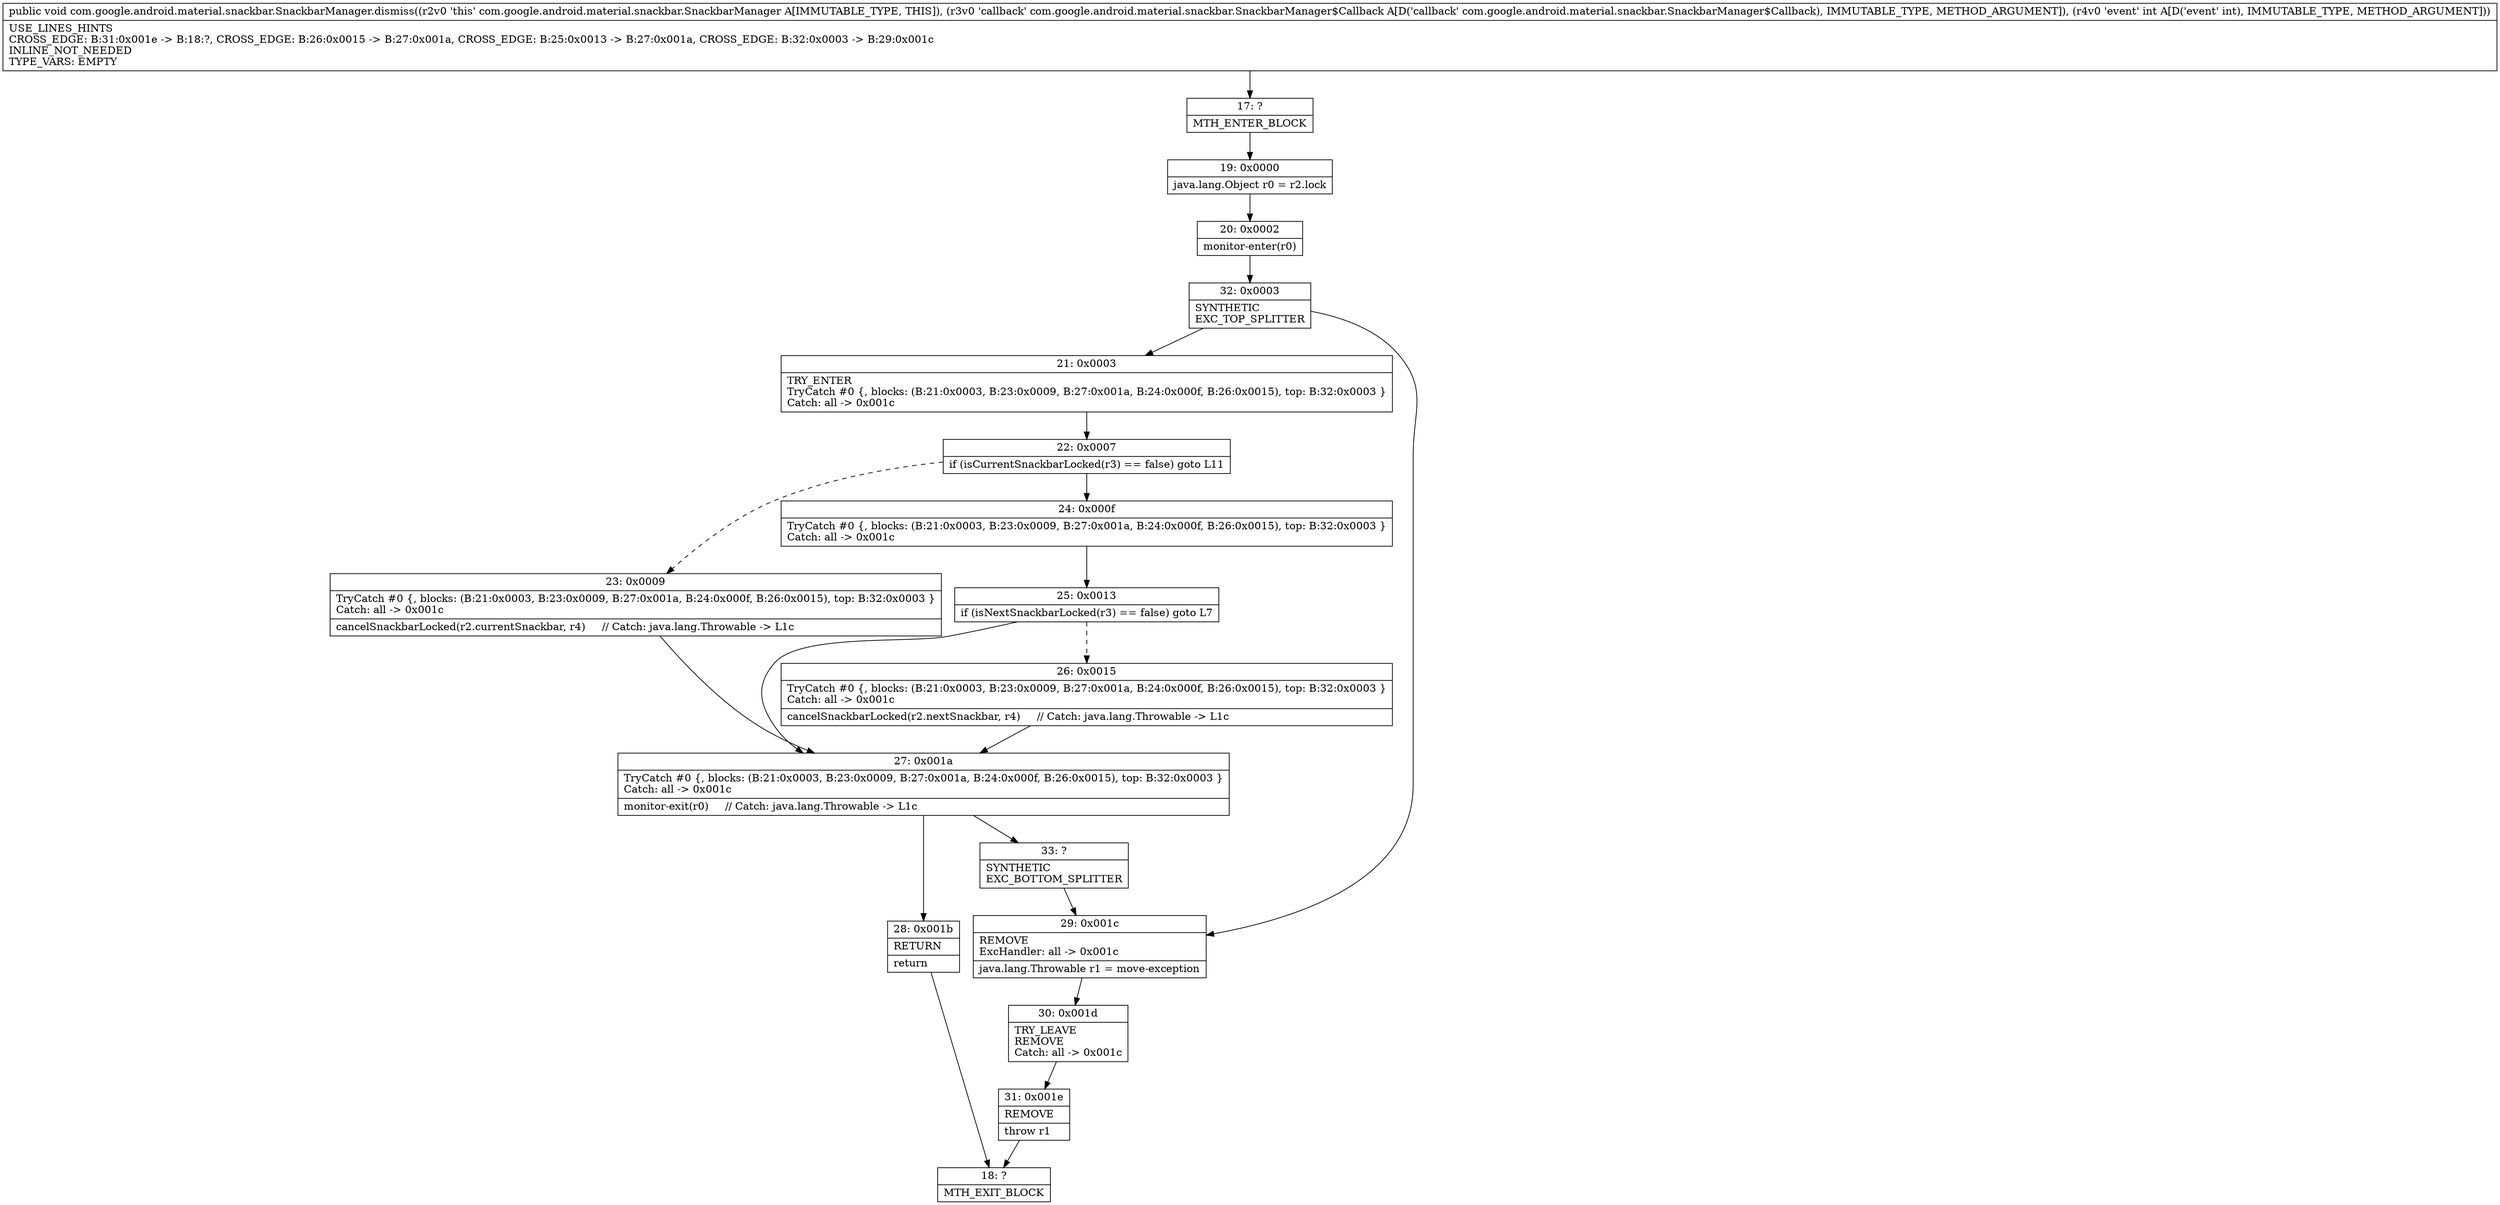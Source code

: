 digraph "CFG forcom.google.android.material.snackbar.SnackbarManager.dismiss(Lcom\/google\/android\/material\/snackbar\/SnackbarManager$Callback;I)V" {
Node_17 [shape=record,label="{17\:\ ?|MTH_ENTER_BLOCK\l}"];
Node_19 [shape=record,label="{19\:\ 0x0000|java.lang.Object r0 = r2.lock\l}"];
Node_20 [shape=record,label="{20\:\ 0x0002|monitor\-enter(r0)\l}"];
Node_32 [shape=record,label="{32\:\ 0x0003|SYNTHETIC\lEXC_TOP_SPLITTER\l}"];
Node_21 [shape=record,label="{21\:\ 0x0003|TRY_ENTER\lTryCatch #0 \{, blocks: (B:21:0x0003, B:23:0x0009, B:27:0x001a, B:24:0x000f, B:26:0x0015), top: B:32:0x0003 \}\lCatch: all \-\> 0x001c\l}"];
Node_22 [shape=record,label="{22\:\ 0x0007|if (isCurrentSnackbarLocked(r3) == false) goto L11\l}"];
Node_23 [shape=record,label="{23\:\ 0x0009|TryCatch #0 \{, blocks: (B:21:0x0003, B:23:0x0009, B:27:0x001a, B:24:0x000f, B:26:0x0015), top: B:32:0x0003 \}\lCatch: all \-\> 0x001c\l|cancelSnackbarLocked(r2.currentSnackbar, r4)     \/\/ Catch: java.lang.Throwable \-\> L1c\l}"];
Node_27 [shape=record,label="{27\:\ 0x001a|TryCatch #0 \{, blocks: (B:21:0x0003, B:23:0x0009, B:27:0x001a, B:24:0x000f, B:26:0x0015), top: B:32:0x0003 \}\lCatch: all \-\> 0x001c\l|monitor\-exit(r0)     \/\/ Catch: java.lang.Throwable \-\> L1c\l}"];
Node_28 [shape=record,label="{28\:\ 0x001b|RETURN\l|return\l}"];
Node_18 [shape=record,label="{18\:\ ?|MTH_EXIT_BLOCK\l}"];
Node_33 [shape=record,label="{33\:\ ?|SYNTHETIC\lEXC_BOTTOM_SPLITTER\l}"];
Node_24 [shape=record,label="{24\:\ 0x000f|TryCatch #0 \{, blocks: (B:21:0x0003, B:23:0x0009, B:27:0x001a, B:24:0x000f, B:26:0x0015), top: B:32:0x0003 \}\lCatch: all \-\> 0x001c\l}"];
Node_25 [shape=record,label="{25\:\ 0x0013|if (isNextSnackbarLocked(r3) == false) goto L7\l}"];
Node_26 [shape=record,label="{26\:\ 0x0015|TryCatch #0 \{, blocks: (B:21:0x0003, B:23:0x0009, B:27:0x001a, B:24:0x000f, B:26:0x0015), top: B:32:0x0003 \}\lCatch: all \-\> 0x001c\l|cancelSnackbarLocked(r2.nextSnackbar, r4)     \/\/ Catch: java.lang.Throwable \-\> L1c\l}"];
Node_29 [shape=record,label="{29\:\ 0x001c|REMOVE\lExcHandler: all \-\> 0x001c\l|java.lang.Throwable r1 = move\-exception\l}"];
Node_30 [shape=record,label="{30\:\ 0x001d|TRY_LEAVE\lREMOVE\lCatch: all \-\> 0x001c\l}"];
Node_31 [shape=record,label="{31\:\ 0x001e|REMOVE\l|throw r1\l}"];
MethodNode[shape=record,label="{public void com.google.android.material.snackbar.SnackbarManager.dismiss((r2v0 'this' com.google.android.material.snackbar.SnackbarManager A[IMMUTABLE_TYPE, THIS]), (r3v0 'callback' com.google.android.material.snackbar.SnackbarManager$Callback A[D('callback' com.google.android.material.snackbar.SnackbarManager$Callback), IMMUTABLE_TYPE, METHOD_ARGUMENT]), (r4v0 'event' int A[D('event' int), IMMUTABLE_TYPE, METHOD_ARGUMENT]))  | USE_LINES_HINTS\lCROSS_EDGE: B:31:0x001e \-\> B:18:?, CROSS_EDGE: B:26:0x0015 \-\> B:27:0x001a, CROSS_EDGE: B:25:0x0013 \-\> B:27:0x001a, CROSS_EDGE: B:32:0x0003 \-\> B:29:0x001c\lINLINE_NOT_NEEDED\lTYPE_VARS: EMPTY\l}"];
MethodNode -> Node_17;Node_17 -> Node_19;
Node_19 -> Node_20;
Node_20 -> Node_32;
Node_32 -> Node_21;
Node_32 -> Node_29;
Node_21 -> Node_22;
Node_22 -> Node_23[style=dashed];
Node_22 -> Node_24;
Node_23 -> Node_27;
Node_27 -> Node_28;
Node_27 -> Node_33;
Node_28 -> Node_18;
Node_33 -> Node_29;
Node_24 -> Node_25;
Node_25 -> Node_26[style=dashed];
Node_25 -> Node_27;
Node_26 -> Node_27;
Node_29 -> Node_30;
Node_30 -> Node_31;
Node_31 -> Node_18;
}

